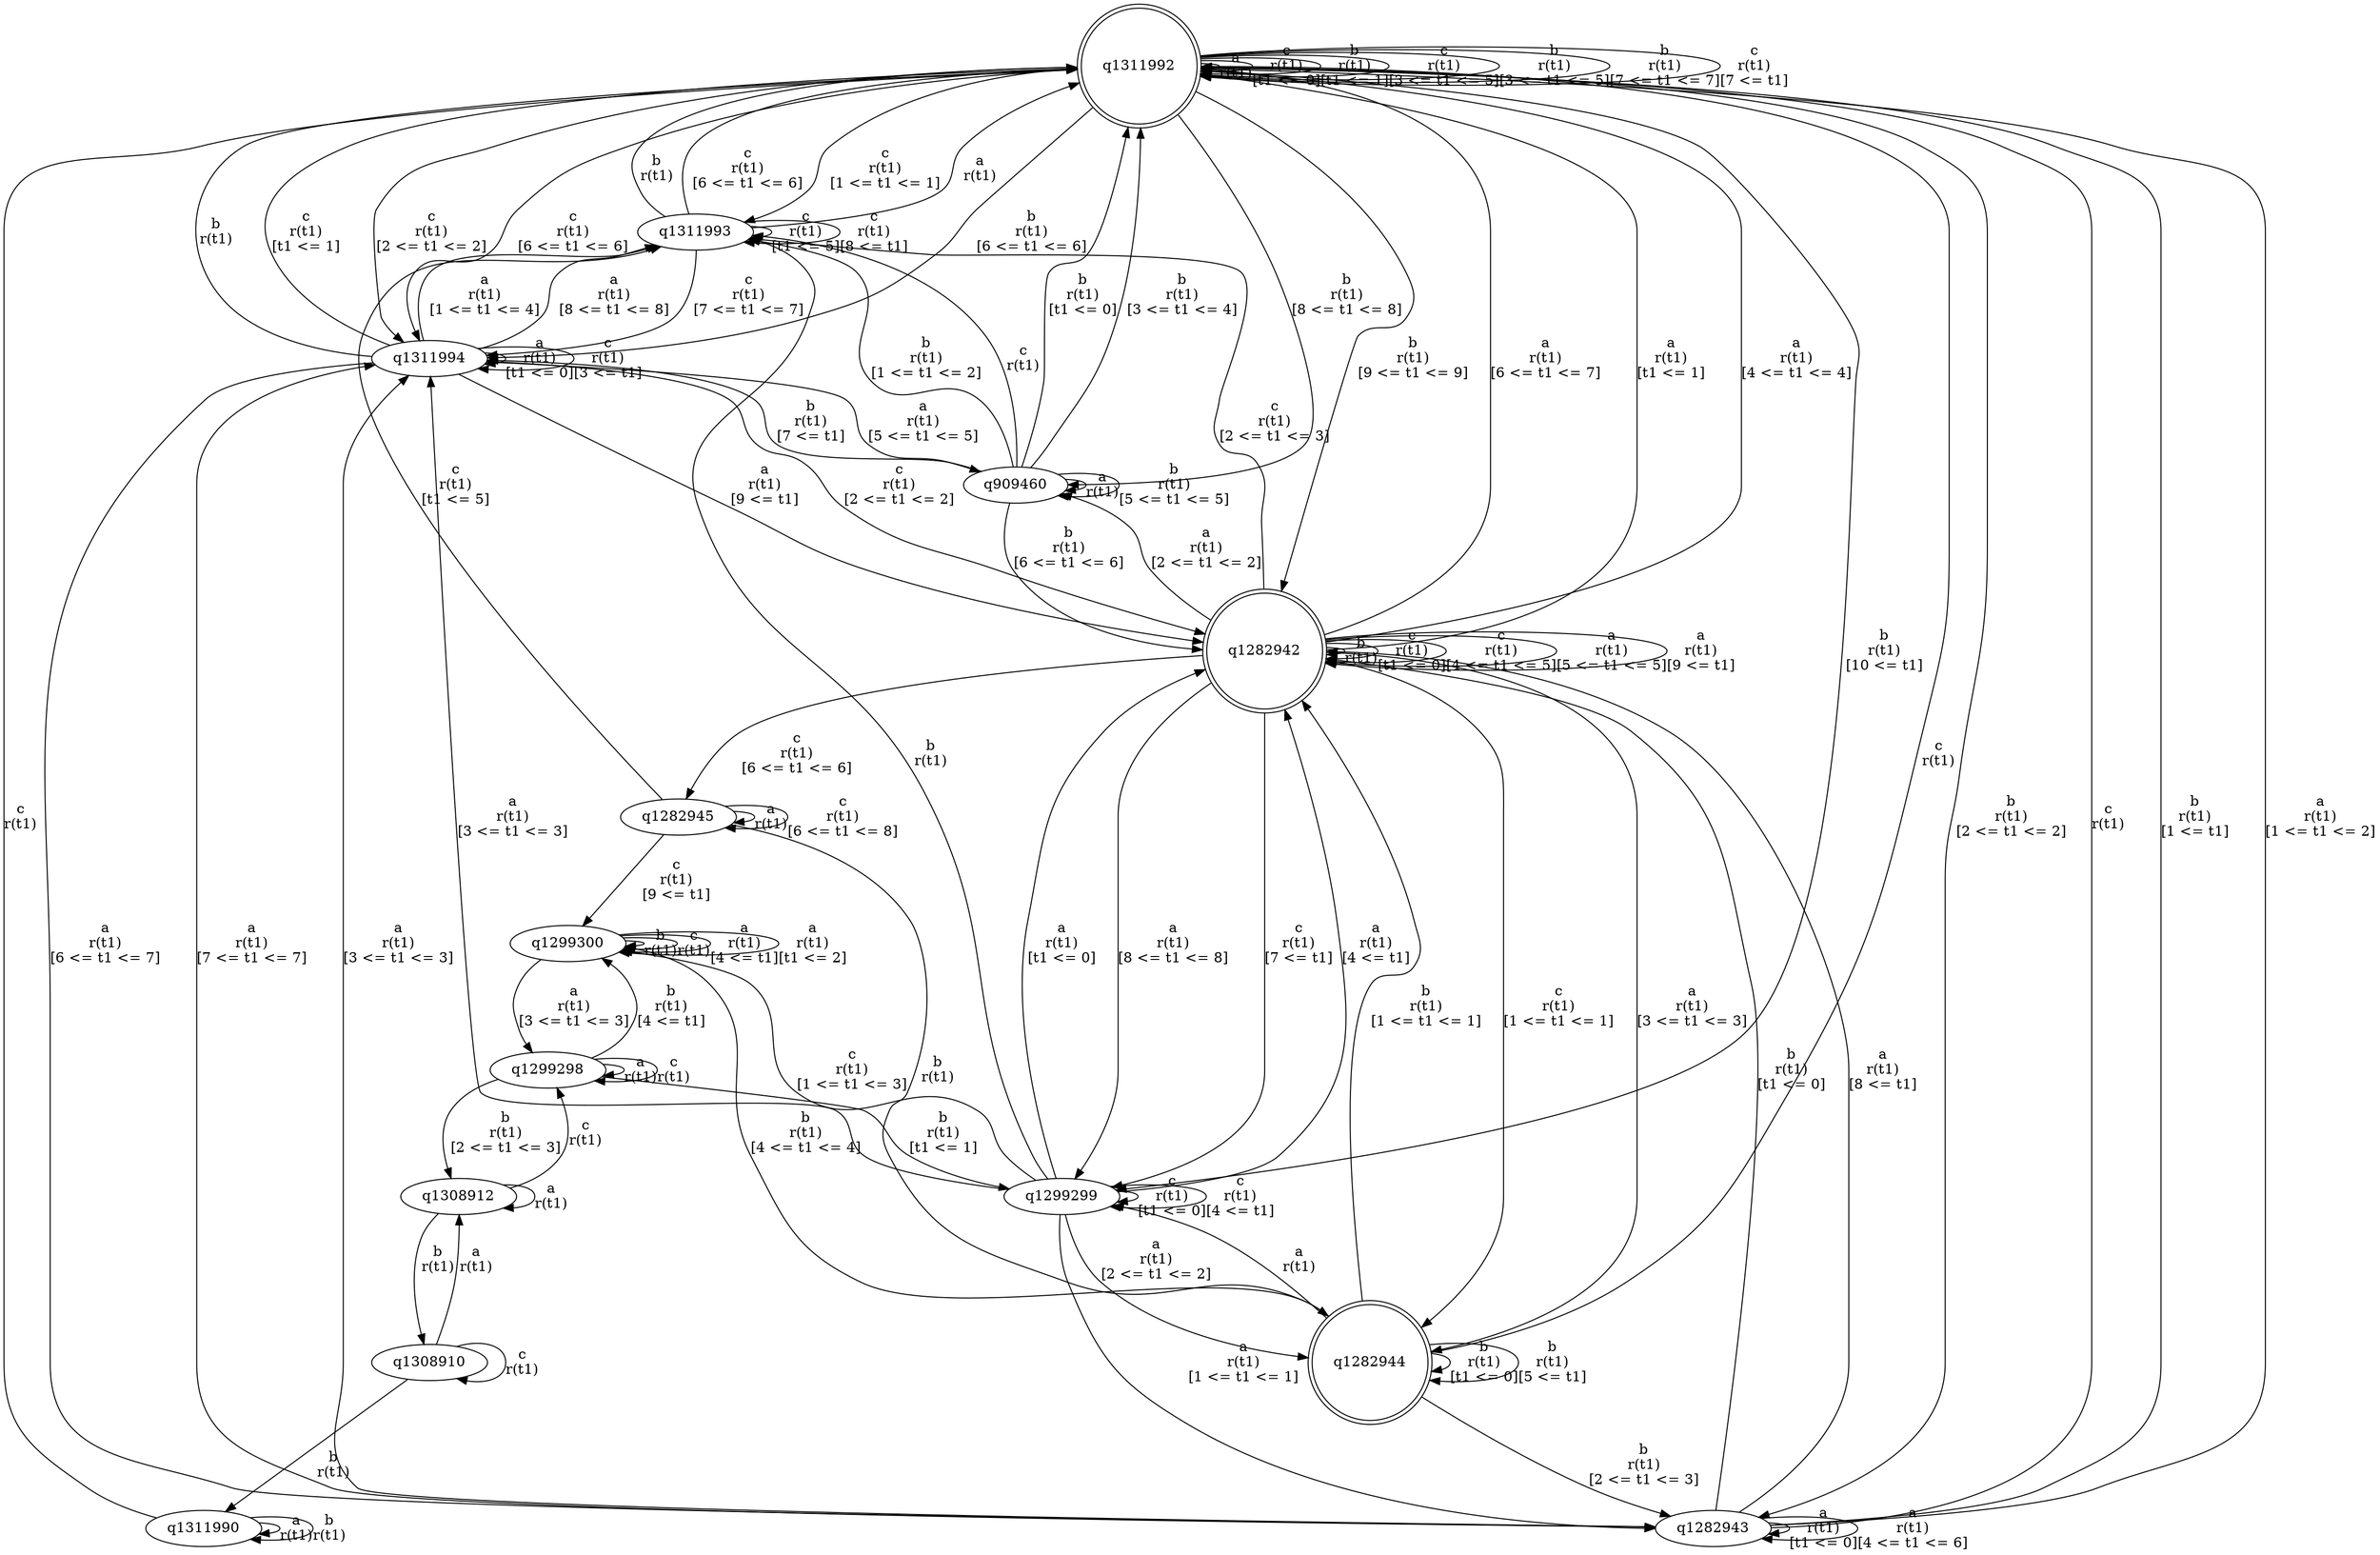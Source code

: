 digraph "tests_1/test117/solution101/solution_verwer" {
	q1311992[label=q1311992 shape=doublecircle]
	q1311993[label=q1311993]
	q1311994[label=q1311994]
	q1282942[label=q1282942 shape=doublecircle]
	q1282944[label=q1282944 shape=doublecircle]
	q1299299[label=q1299299]
	q1299300[label=q1299300]
	q1299298[label=q1299298]
	q1308912[label=q1308912]
	q1308910[label=q1308910]
	q1311990[label=q1311990]
	q1282943[label=q1282943]
	q909460[label=q909460]
	q1282945[label=q1282945]
	q1311992 -> q1311992[label="a\nr(t1)\n"]
	q1311992 -> q1311992[label="c\nr(t1)\n[t1 <= 0]"]
	q1311992 -> q1311993[label="c\nr(t1)\n[1 <= t1 <= 1]"]
	q1311993 -> q1311992[label="a\nr(t1)\n"]
	q1311993 -> q1311992[label="b\nr(t1)\n"]
	q1311993 -> q1311993[label="c\nr(t1)\n[t1 <= 5]"]
	q1311993 -> q1311992[label="c\nr(t1)\n[6 <= t1 <= 6]"]
	q1311993 -> q1311994[label="c\nr(t1)\n[7 <= t1 <= 7]"]
	q1311994 -> q1311992[label="b\nr(t1)\n"]
	q1311994 -> q1311994[label="a\nr(t1)\n[t1 <= 0]"]
	q1311994 -> q1311992[label="c\nr(t1)\n[t1 <= 1]"]
	q1311994 -> q1282942[label="c\nr(t1)\n[2 <= t1 <= 2]"]
	q1282942 -> q1282942[label="b\nr(t1)\n"]
	q1282942 -> q1311993[label="c\nr(t1)\n[2 <= t1 <= 3]"]
	q1282942 -> q1311992[label="a\nr(t1)\n[t1 <= 1]"]
	q1282942 -> q1282942[label="c\nr(t1)\n[t1 <= 0]"]
	q1282942 -> q1282944[label="c\nr(t1)\n[1 <= t1 <= 1]"]
	q1282944 -> q1311992[label="c\nr(t1)\n"]
	q1282944 -> q1299299[label="a\nr(t1)\n"]
	q1299299 -> q1311993[label="b\nr(t1)\n"]
	q1299299 -> q1299299[label="c\nr(t1)\n[t1 <= 0]"]
	q1299299 -> q1299300[label="c\nr(t1)\n[1 <= t1 <= 3]"]
	q1299300 -> q1299300[label="b\nr(t1)\n"]
	q1299300 -> q1299300[label="c\nr(t1)\n"]
	q1299300 -> q1299300[label="a\nr(t1)\n[4 <= t1]"]
	q1299300 -> q1299298[label="a\nr(t1)\n[3 <= t1 <= 3]"]
	q1299298 -> q1299298[label="a\nr(t1)\n"]
	q1299298 -> q1299298[label="c\nr(t1)\n"]
	q1299298 -> q1299299[label="b\nr(t1)\n[t1 <= 1]"]
	q1299298 -> q1308912[label="b\nr(t1)\n[2 <= t1 <= 3]"]
	q1308912 -> q1299298[label="c\nr(t1)\n"]
	q1308912 -> q1308912[label="a\nr(t1)\n"]
	q1308912 -> q1308910[label="b\nr(t1)\n"]
	q1308910 -> q1308910[label="c\nr(t1)\n"]
	q1308910 -> q1308912[label="a\nr(t1)\n"]
	q1308910 -> q1311990[label="b\nr(t1)\n"]
	q1311990 -> q1311990[label="a\nr(t1)\n"]
	q1311990 -> q1311990[label="b\nr(t1)\n"]
	q1311990 -> q1311992[label="c\nr(t1)\n"]
	q1299298 -> q1299300[label="b\nr(t1)\n[4 <= t1]"]
	q1299300 -> q1299300[label="a\nr(t1)\n[t1 <= 2]"]
	q1299299 -> q1299299[label="c\nr(t1)\n[4 <= t1]"]
	q1299299 -> q1282942[label="a\nr(t1)\n[t1 <= 0]"]
	q1299299 -> q1282943[label="a\nr(t1)\n[1 <= t1 <= 1]"]
	q1282943 -> q1311992[label="c\nr(t1)\n"]
	q1282943 -> q1282942[label="b\nr(t1)\n[t1 <= 0]"]
	q1282943 -> q1311992[label="b\nr(t1)\n[1 <= t1]"]
	q1282943 -> q1282943[label="a\nr(t1)\n[t1 <= 0]"]
	q1282943 -> q1311992[label="a\nr(t1)\n[1 <= t1 <= 2]"]
	q1282943 -> q1311994[label="a\nr(t1)\n[3 <= t1 <= 3]"]
	q1282943 -> q1282943[label="a\nr(t1)\n[4 <= t1 <= 6]"]
	q1282943 -> q1311994[label="a\nr(t1)\n[7 <= t1 <= 7]"]
	q1282943 -> q1282942[label="a\nr(t1)\n[8 <= t1]"]
	q1299299 -> q1282944[label="a\nr(t1)\n[2 <= t1 <= 2]"]
	q1299299 -> q1311994[label="a\nr(t1)\n[3 <= t1 <= 3]"]
	q1299299 -> q1282942[label="a\nr(t1)\n[4 <= t1]"]
	q1282944 -> q1282944[label="b\nr(t1)\n[t1 <= 0]"]
	q1282944 -> q1282942[label="b\nr(t1)\n[1 <= t1 <= 1]"]
	q1282944 -> q1282944[label="b\nr(t1)\n[5 <= t1]"]
	q1282944 -> q1282943[label="b\nr(t1)\n[2 <= t1 <= 3]"]
	q1282944 -> q1299300[label="b\nr(t1)\n[4 <= t1 <= 4]"]
	q1282942 -> q909460[label="a\nr(t1)\n[2 <= t1 <= 2]"]
	q909460 -> q1311993[label="c\nr(t1)\n"]
	q909460 -> q909460[label="a\nr(t1)\n"]
	q909460 -> q1311992[label="b\nr(t1)\n[t1 <= 0]"]
	q909460 -> q1311993[label="b\nr(t1)\n[1 <= t1 <= 2]"]
	q909460 -> q1311992[label="b\nr(t1)\n[3 <= t1 <= 4]"]
	q909460 -> q909460[label="b\nr(t1)\n[5 <= t1 <= 5]"]
	q909460 -> q1282942[label="b\nr(t1)\n[6 <= t1 <= 6]"]
	q909460 -> q1311994[label="b\nr(t1)\n[7 <= t1]"]
	q1282942 -> q1282942[label="c\nr(t1)\n[4 <= t1 <= 5]"]
	q1282942 -> q1282944[label="a\nr(t1)\n[3 <= t1 <= 3]"]
	q1282942 -> q1282945[label="c\nr(t1)\n[6 <= t1 <= 6]"]
	q1282945 -> q1282944[label="b\nr(t1)\n"]
	q1282945 -> q1282945[label="a\nr(t1)\n"]
	q1282945 -> q1311993[label="c\nr(t1)\n[t1 <= 5]"]
	q1282945 -> q1282945[label="c\nr(t1)\n[6 <= t1 <= 8]"]
	q1282945 -> q1299300[label="c\nr(t1)\n[9 <= t1]"]
	q1282942 -> q1311992[label="a\nr(t1)\n[4 <= t1 <= 4]"]
	q1282942 -> q1282942[label="a\nr(t1)\n[5 <= t1 <= 5]"]
	q1282942 -> q1311992[label="a\nr(t1)\n[6 <= t1 <= 7]"]
	q1282942 -> q1299299[label="a\nr(t1)\n[8 <= t1 <= 8]"]
	q1282942 -> q1282942[label="a\nr(t1)\n[9 <= t1]"]
	q1282942 -> q1299299[label="c\nr(t1)\n[7 <= t1]"]
	q1311994 -> q1311994[label="c\nr(t1)\n[3 <= t1]"]
	q1311994 -> q1311993[label="a\nr(t1)\n[1 <= t1 <= 4]"]
	q1311994 -> q909460[label="a\nr(t1)\n[5 <= t1 <= 5]"]
	q1311994 -> q1311993[label="a\nr(t1)\n[8 <= t1 <= 8]"]
	q1311994 -> q1282942[label="a\nr(t1)\n[9 <= t1]"]
	q1311994 -> q1282943[label="a\nr(t1)\n[6 <= t1 <= 7]"]
	q1311993 -> q1311993[label="c\nr(t1)\n[8 <= t1]"]
	q1311992 -> q1311992[label="b\nr(t1)\n[t1 <= 1]"]
	q1311992 -> q1311994[label="c\nr(t1)\n[2 <= t1 <= 2]"]
	q1311992 -> q1282943[label="b\nr(t1)\n[2 <= t1 <= 2]"]
	q1311992 -> q1311992[label="c\nr(t1)\n[3 <= t1 <= 5]"]
	q1311992 -> q1311994[label="c\nr(t1)\n[6 <= t1 <= 6]"]
	q1311992 -> q1311992[label="b\nr(t1)\n[3 <= t1 <= 5]"]
	q1311992 -> q1311994[label="b\nr(t1)\n[6 <= t1 <= 6]"]
	q1311992 -> q1311992[label="b\nr(t1)\n[7 <= t1 <= 7]"]
	q1311992 -> q909460[label="b\nr(t1)\n[8 <= t1 <= 8]"]
	q1311992 -> q1282942[label="b\nr(t1)\n[9 <= t1 <= 9]"]
	q1311992 -> q1299299[label="b\nr(t1)\n[10 <= t1]"]
	q1311992 -> q1311992[label="c\nr(t1)\n[7 <= t1]"]
}
